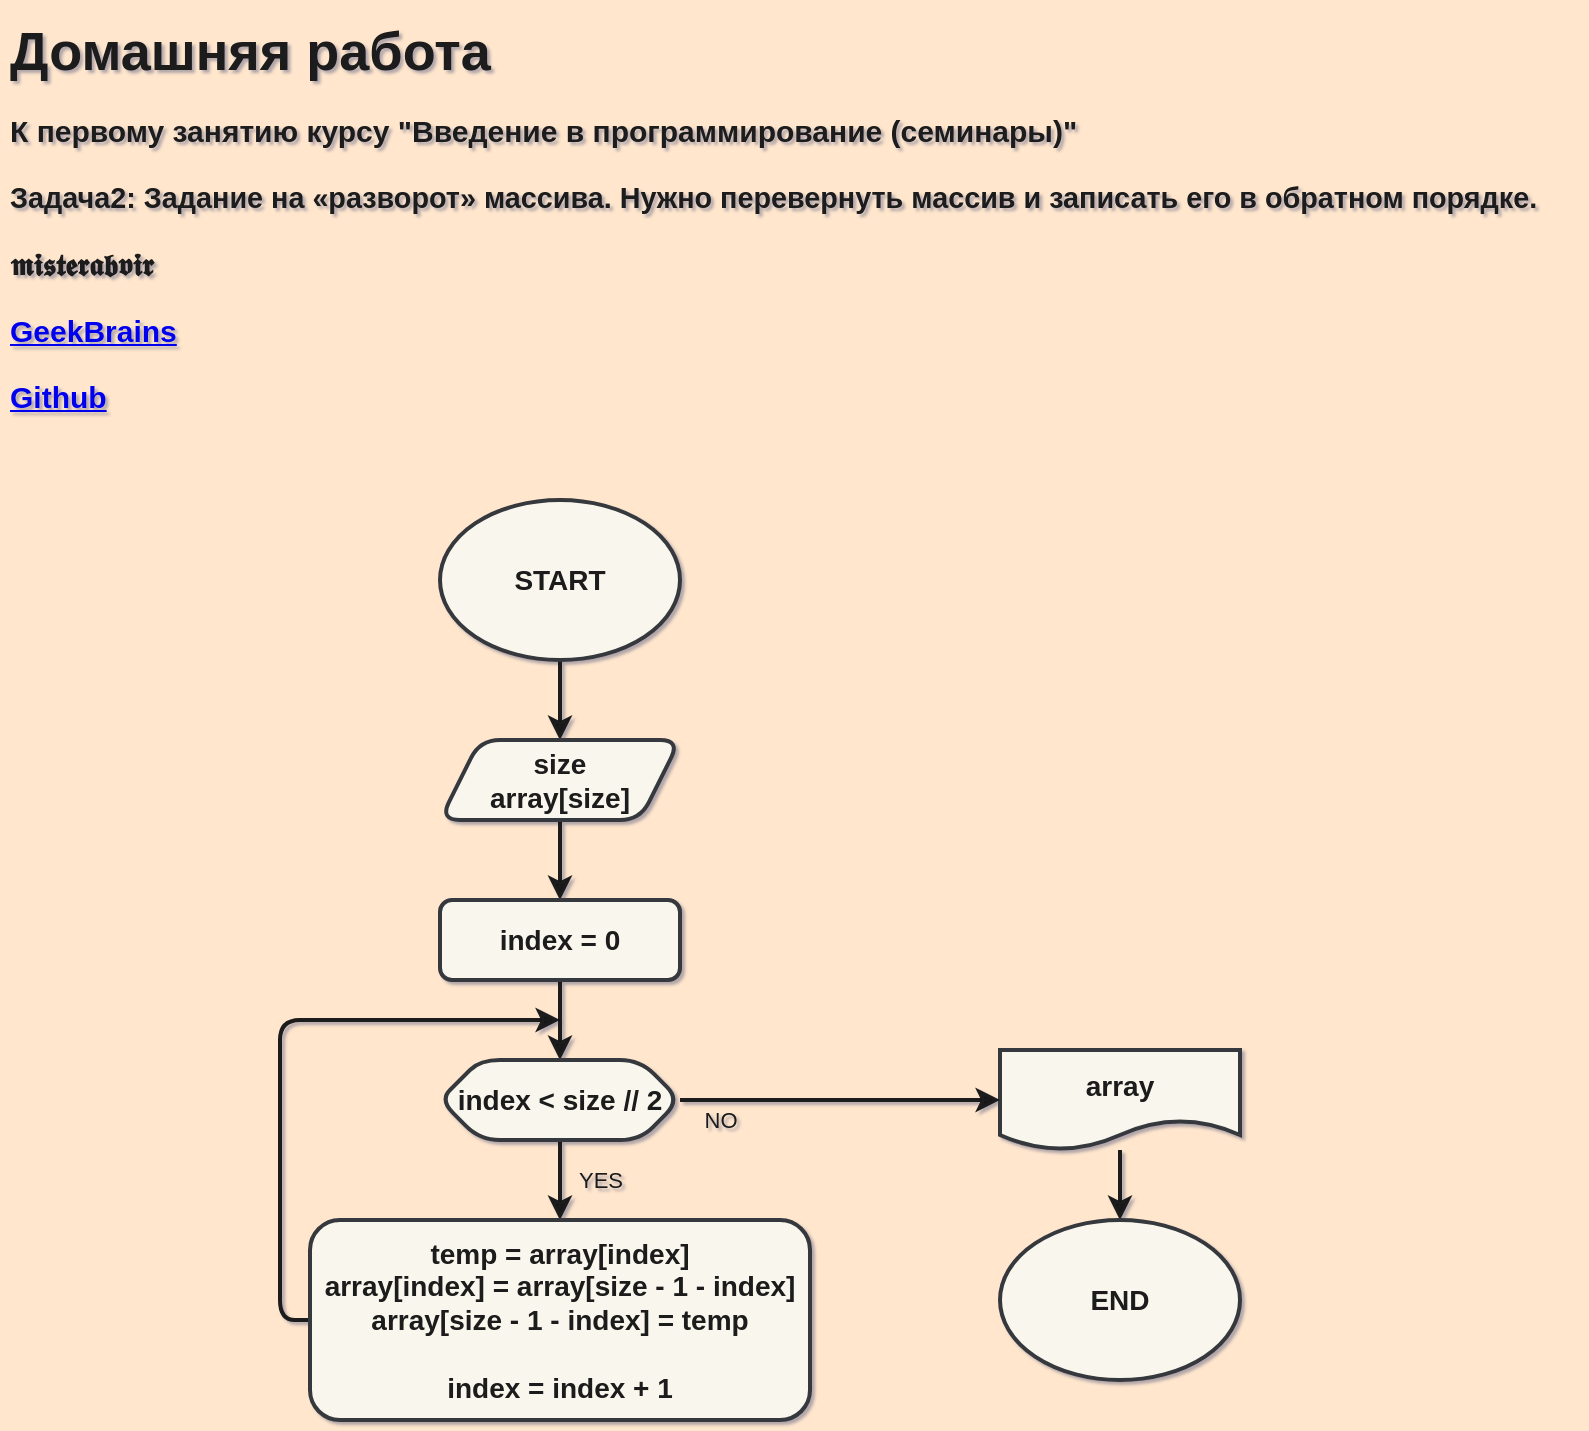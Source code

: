 <mxfile>
    <diagram id="HgxuDFO7ci0bPYLWqyz5" name="Page-1">
        <mxGraphModel dx="980" dy="830" grid="1" gridSize="10" guides="1" tooltips="1" connect="1" arrows="1" fold="1" page="1" pageScale="1" pageWidth="827" pageHeight="1169" background="#FFE6CC" math="0" shadow="1">
            <root>
                <mxCell id="0"/>
                <mxCell id="1" parent="0"/>
                <object label="&lt;h1 style=&quot;font-size: 15px&quot;&gt;&lt;font style=&quot;font-size: 27px&quot;&gt;Домашняя работа&lt;/font&gt;&lt;/h1&gt;&lt;p style=&quot;font-size: 15px&quot;&gt;&lt;font style=&quot;font-size: 15px&quot;&gt;К первому занятию курсу &quot;Введение в программирование (семинары)&quot;&lt;/font&gt;&lt;/p&gt;&lt;p style=&quot;font-size: 15px&quot;&gt;&lt;span style=&quot;left: 65.922px ; top: 130.522px ; font-size: 14.383px ; font-family: sans-serif ; transform: scalex(1.021)&quot; dir=&quot;ltr&quot;&gt;Задача2:&lt;/span&gt;&lt;span style=&quot;left: 126.173px ; top: 130.522px ; font-size: 14.383px ; font-family: sans-serif&quot; dir=&quot;ltr&quot;&gt; &lt;/span&gt;&lt;span style=&quot;left: 130.166px ; top: 130.522px ; font-size: 14.383px ; font-family: sans-serif ; transform: scalex(1.077)&quot; dir=&quot;ltr&quot;&gt;Задание на «разворот» массива. Нужно перевернуть массив и записать его в обратном порядке.&lt;/span&gt;&lt;br&gt;&lt;/p&gt;&lt;font style=&quot;font-size: 15px&quot;&gt;𝖒𝖎𝖘𝖙𝖊𝖗𝖆𝖇𝖛𝖎𝖗&lt;br&gt;&lt;/font&gt;&lt;p style=&quot;font-size: 15px&quot;&gt;&lt;a href=&quot;https://gb.ru/users/8831713&quot;&gt;&lt;font style=&quot;font-size: 15px&quot;&gt;GeekBrains&lt;/font&gt;&lt;/a&gt;&lt;/p&gt;&lt;p style=&quot;font-size: 15px&quot;&gt;&lt;a href=&quot;https://github.com/misterabvir/gb_algorithms/&quot;&gt;&lt;font style=&quot;font-size: 15px&quot;&gt;Github&lt;/font&gt;&lt;/a&gt;&lt;/p&gt;" id="23">
                    <mxCell style="text;html=1;strokeColor=none;fillColor=none;spacing=5;spacingTop=-20;whiteSpace=wrap;overflow=hidden;rounded=0;fontSize=14;fontColor=#1A1A1A;fontStyle=1" parent="1" vertex="1">
                        <mxGeometry x="20" y="40" width="790" height="230" as="geometry"/>
                    </mxCell>
                </object>
                <mxCell id="CR5Wsd1j0-2uPPrCEZl8-24" value="" style="edgeStyle=orthogonalEdgeStyle;rounded=1;orthogonalLoop=1;jettySize=auto;html=1;labelBackgroundColor=none;strokeColor=#1A1A1A;strokeWidth=2;fontColor=#1A1A1A;" parent="1" source="CR5Wsd1j0-2uPPrCEZl8-25" target="CR5Wsd1j0-2uPPrCEZl8-26" edge="1">
                    <mxGeometry relative="1" as="geometry"/>
                </mxCell>
                <mxCell id="CR5Wsd1j0-2uPPrCEZl8-25" value="array" style="shape=document;whiteSpace=wrap;html=1;boundedLbl=1;fontSize=14;fillColor=#f9f7ed;strokeColor=#36393d;fontColor=#1A1A1A;rounded=1;strokeWidth=2;fontStyle=1;" parent="1" vertex="1">
                    <mxGeometry x="520" y="555" width="120" height="50" as="geometry"/>
                </mxCell>
                <mxCell id="CR5Wsd1j0-2uPPrCEZl8-26" value="END" style="ellipse;whiteSpace=wrap;html=1;rounded=1;fillColor=#f9f7ed;strokeColor=#36393d;strokeWidth=2;fontColor=#1A1A1A;fontStyle=1;fontSize=14;" parent="1" vertex="1">
                    <mxGeometry x="520" y="640" width="120" height="80" as="geometry"/>
                </mxCell>
                <mxCell id="CR5Wsd1j0-2uPPrCEZl8-27" value="" style="edgeStyle=none;curved=1;rounded=1;html=1;fontSize=14;fontColor=#1A1A1A;labelBackgroundColor=none;strokeColor=#1A1A1A;strokeWidth=2;" parent="1" source="CR5Wsd1j0-2uPPrCEZl8-28" target="CR5Wsd1j0-2uPPrCEZl8-30" edge="1">
                    <mxGeometry relative="1" as="geometry"/>
                </mxCell>
                <mxCell id="CR5Wsd1j0-2uPPrCEZl8-28" value="START" style="ellipse;whiteSpace=wrap;html=1;rounded=1;fillColor=#f9f7ed;strokeColor=#36393d;strokeWidth=2;fontColor=#1A1A1A;fontStyle=1;fontSize=14;" parent="1" vertex="1">
                    <mxGeometry x="240" y="280" width="120" height="80" as="geometry"/>
                </mxCell>
                <mxCell id="CR5Wsd1j0-2uPPrCEZl8-29" value="" style="edgeStyle=orthogonalEdgeStyle;rounded=0;orthogonalLoop=1;jettySize=auto;html=1;strokeColor=#1A1A1A;strokeWidth=2;" parent="1" source="CR5Wsd1j0-2uPPrCEZl8-30" target="CR5Wsd1j0-2uPPrCEZl8-32" edge="1">
                    <mxGeometry relative="1" as="geometry"/>
                </mxCell>
                <mxCell id="CR5Wsd1j0-2uPPrCEZl8-30" value="size&lt;br&gt;array[size]" style="shape=parallelogram;perimeter=parallelogramPerimeter;whiteSpace=wrap;html=1;fixedSize=1;fontSize=14;fillColor=#f9f7ed;strokeColor=#36393d;fontColor=#1A1A1A;rounded=1;strokeWidth=2;fontStyle=1;" parent="1" vertex="1">
                    <mxGeometry x="240" y="400" width="120" height="40" as="geometry"/>
                </mxCell>
                <mxCell id="CR5Wsd1j0-2uPPrCEZl8-31" value="" style="edgeStyle=orthogonalEdgeStyle;rounded=1;orthogonalLoop=1;jettySize=auto;html=1;labelBackgroundColor=none;strokeColor=#1A1A1A;strokeWidth=2;fontColor=#1A1A1A;" parent="1" source="CR5Wsd1j0-2uPPrCEZl8-32" target="CR5Wsd1j0-2uPPrCEZl8-35" edge="1">
                    <mxGeometry relative="1" as="geometry"/>
                </mxCell>
                <mxCell id="CR5Wsd1j0-2uPPrCEZl8-32" value="index = 0" style="rounded=1;whiteSpace=wrap;html=1;fontSize=14;fillColor=#f9f7ed;strokeColor=#36393d;fontColor=#1A1A1A;strokeWidth=2;fontStyle=1;" parent="1" vertex="1">
                    <mxGeometry x="240" y="480" width="120" height="40" as="geometry"/>
                </mxCell>
                <mxCell id="CR5Wsd1j0-2uPPrCEZl8-41" value="YES" style="edgeStyle=orthogonalEdgeStyle;rounded=0;orthogonalLoop=1;jettySize=auto;html=1;exitX=0.5;exitY=1;exitDx=0;exitDy=0;strokeColor=#1A1A1A;strokeWidth=2;fontColor=#1A1A1A;labelBackgroundColor=none;" parent="1" source="CR5Wsd1j0-2uPPrCEZl8-35" target="CR5Wsd1j0-2uPPrCEZl8-39" edge="1">
                    <mxGeometry y="20" relative="1" as="geometry">
                        <mxPoint as="offset"/>
                    </mxGeometry>
                </mxCell>
                <mxCell id="CR5Wsd1j0-2uPPrCEZl8-42" value="NO" style="edgeStyle=orthogonalEdgeStyle;rounded=1;orthogonalLoop=1;jettySize=auto;html=1;entryX=0;entryY=0.5;entryDx=0;entryDy=0;strokeColor=#1A1A1A;strokeWidth=2;fontColor=#1A1A1A;labelBackgroundColor=none;" parent="1" source="CR5Wsd1j0-2uPPrCEZl8-35" target="CR5Wsd1j0-2uPPrCEZl8-25" edge="1">
                    <mxGeometry x="-0.758" y="-10" relative="1" as="geometry">
                        <mxPoint as="offset"/>
                    </mxGeometry>
                </mxCell>
                <mxCell id="CR5Wsd1j0-2uPPrCEZl8-35" value="index &amp;lt; size // 2" style="shape=hexagon;perimeter=hexagonPerimeter2;whiteSpace=wrap;html=1;fixedSize=1;fontSize=14;fillColor=#f9f7ed;strokeColor=#36393d;fontColor=#1A1A1A;rounded=1;strokeWidth=2;fontStyle=1;" parent="1" vertex="1">
                    <mxGeometry x="240" y="560" width="120" height="40" as="geometry"/>
                </mxCell>
                <mxCell id="CR5Wsd1j0-2uPPrCEZl8-38" style="edgeStyle=orthogonalEdgeStyle;rounded=1;orthogonalLoop=1;jettySize=auto;html=1;exitX=0;exitY=0.5;exitDx=0;exitDy=0;labelBackgroundColor=none;strokeColor=#1A1A1A;strokeWidth=2;fontColor=#1A1A1A;" parent="1" source="CR5Wsd1j0-2uPPrCEZl8-39" edge="1">
                    <mxGeometry relative="1" as="geometry">
                        <mxPoint x="300" y="540" as="targetPoint"/>
                        <Array as="points">
                            <mxPoint x="160" y="690"/>
                            <mxPoint x="160" y="540"/>
                        </Array>
                    </mxGeometry>
                </mxCell>
                <mxCell id="CR5Wsd1j0-2uPPrCEZl8-39" value="temp = array[index]&lt;br&gt;array[index] = array[size - 1 - index]&lt;br&gt;array[size - 1 - index] = temp&lt;br&gt;&lt;br&gt;index = index + 1&lt;br&gt;" style="rounded=1;whiteSpace=wrap;html=1;fontSize=14;fillColor=#f9f7ed;strokeColor=#36393d;fontColor=#1A1A1A;strokeWidth=2;fontStyle=1;" parent="1" vertex="1">
                    <mxGeometry x="175" y="640" width="250" height="100" as="geometry"/>
                </mxCell>
            </root>
        </mxGraphModel>
    </diagram>
</mxfile>